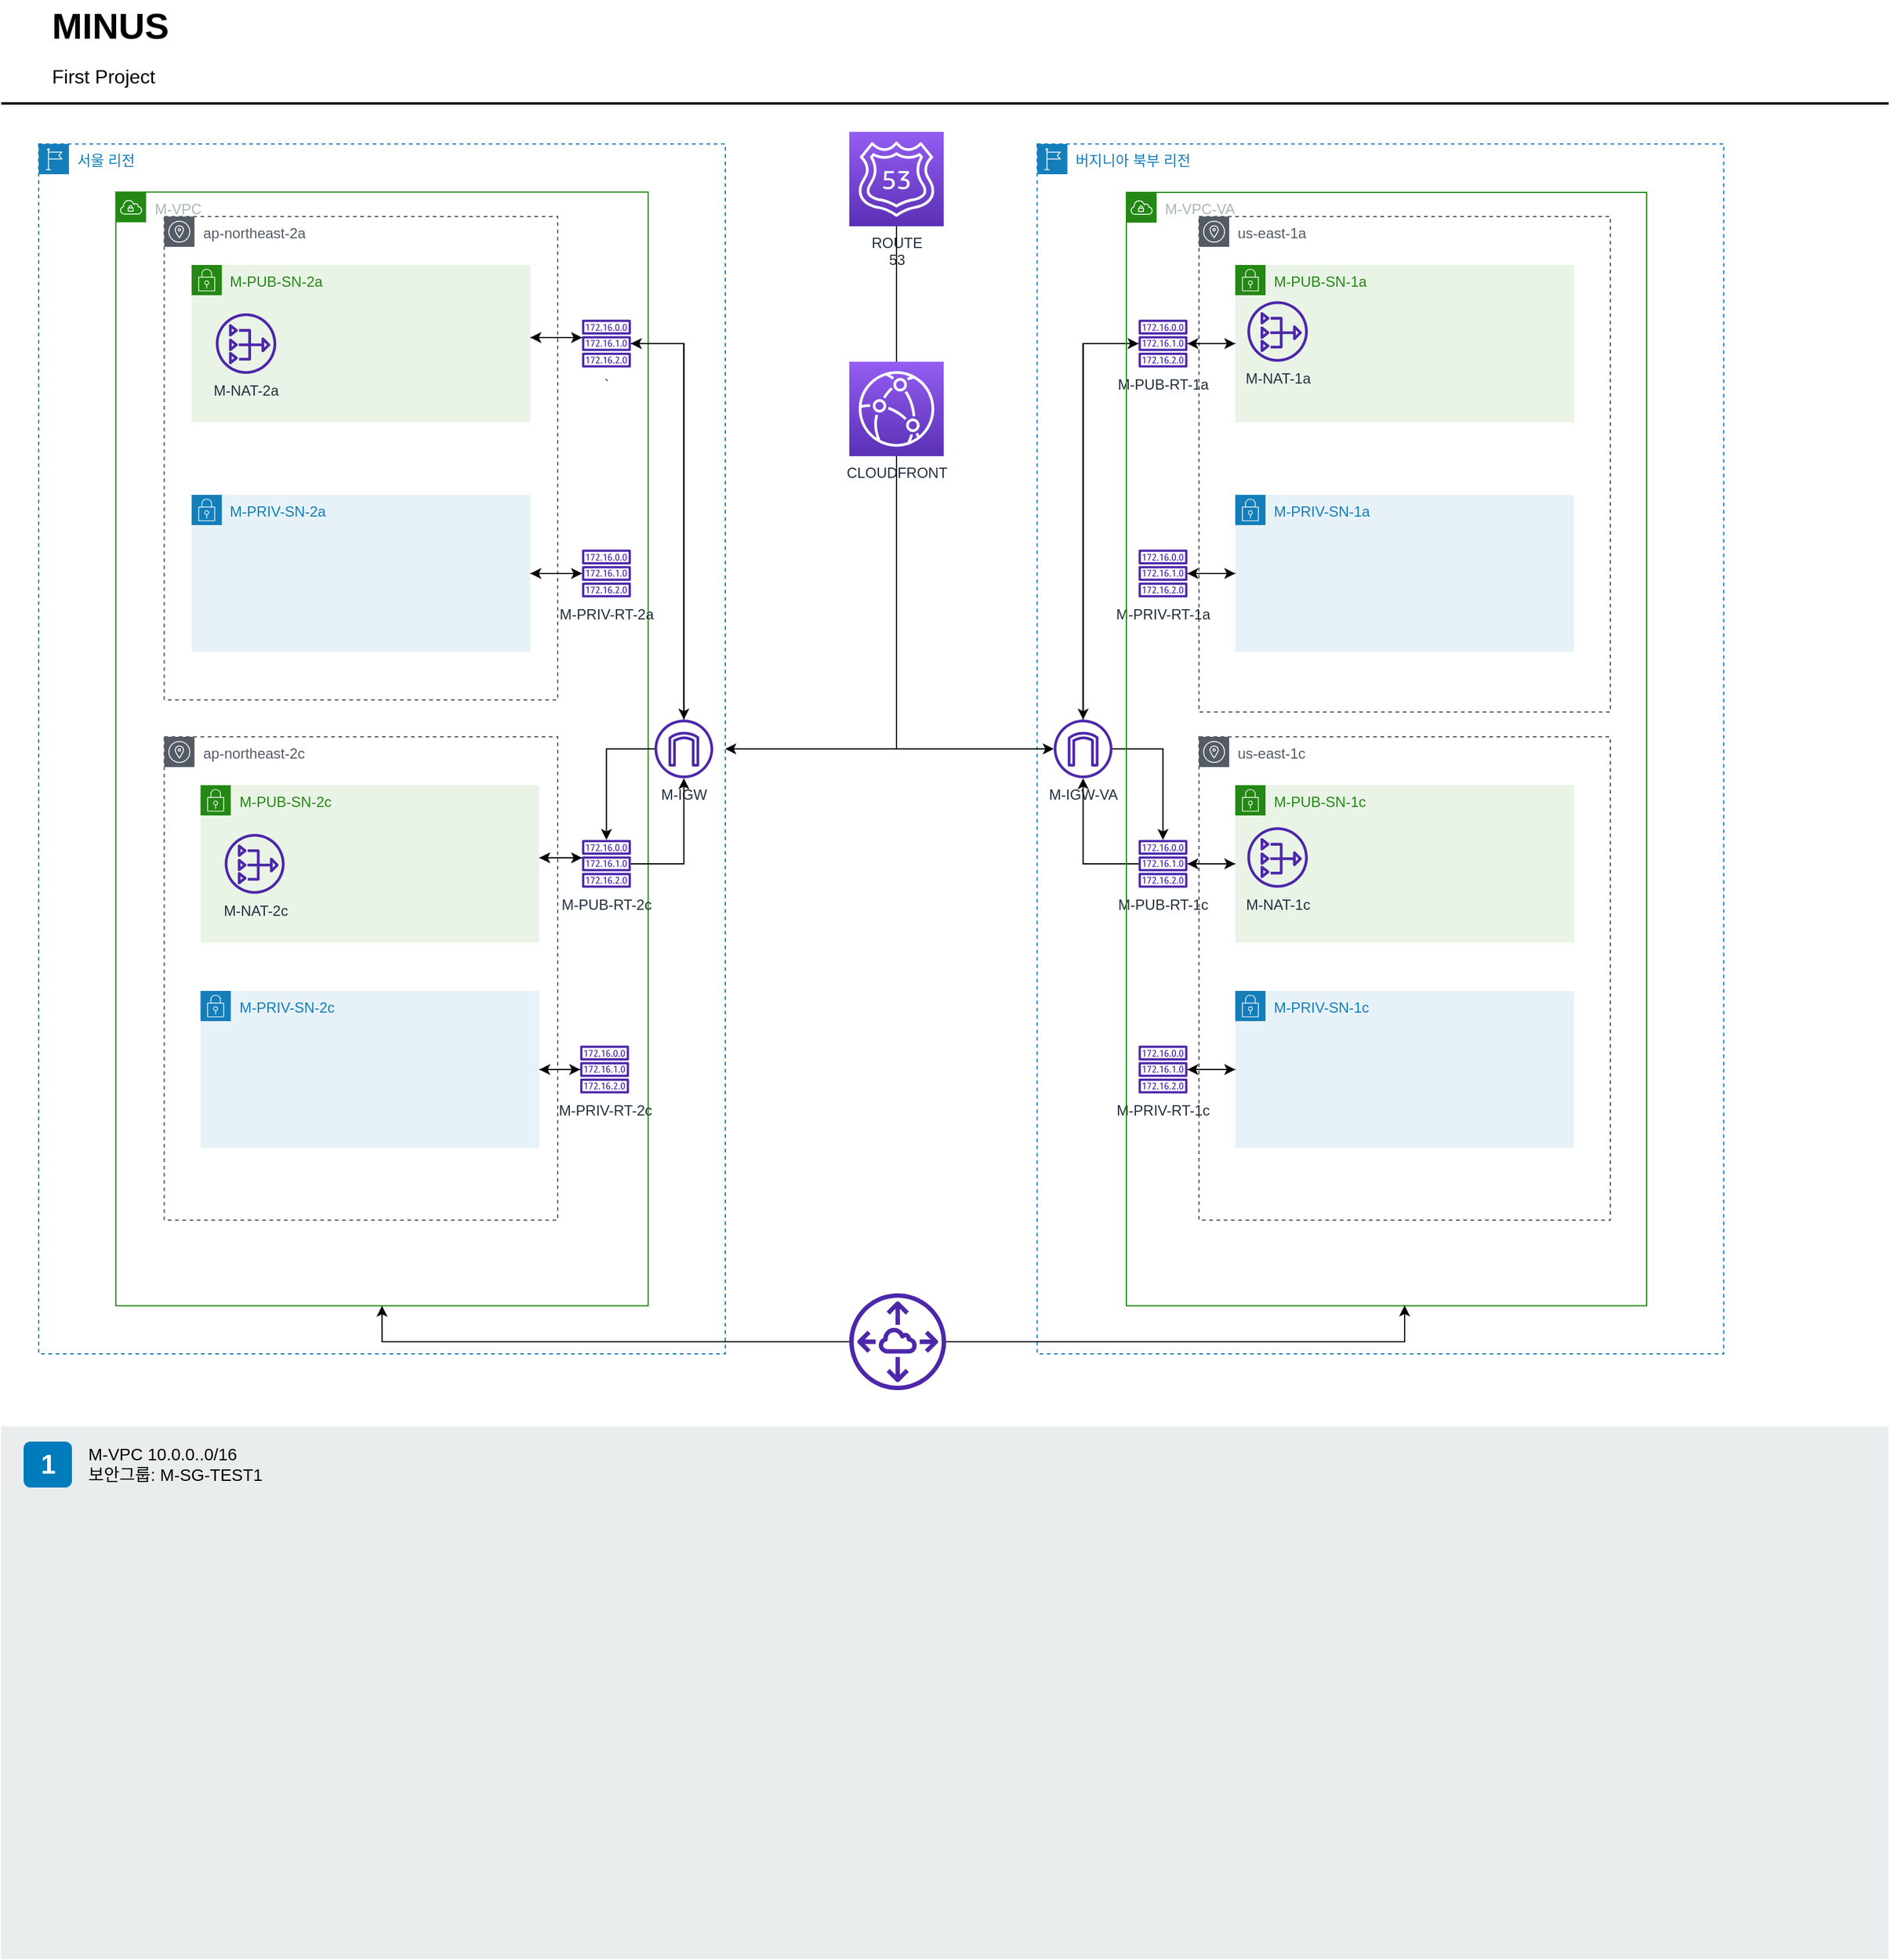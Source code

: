 <mxfile version="20.8.16" type="github">
  <diagram id="Ht1M8jgEwFfnCIfOTk4-" name="Page-1">
    <mxGraphModel dx="2300" dy="1024" grid="1" gridSize="10" guides="1" tooltips="1" connect="1" arrows="1" fold="1" page="1" pageScale="1" pageWidth="819" pageHeight="80" math="0" shadow="0">
      <root>
        <mxCell id="0" />
        <mxCell id="1" parent="0" />
        <mxCell id="S6HyDGeCNXITSf1lsvY5-5" value="us-east-1c" style="sketch=0;outlineConnect=0;gradientColor=none;html=1;whiteSpace=wrap;fontSize=12;fontStyle=0;shape=mxgraph.aws4.group;grIcon=mxgraph.aws4.group_availability_zone;strokeColor=#545B64;fillColor=none;verticalAlign=top;align=left;spacingLeft=30;fontColor=#545B64;dashed=1;movable=1;resizable=1;rotatable=1;deletable=1;editable=1;connectable=1;container=0;" parent="1" vertex="1">
          <mxGeometry x="1030" y="630" width="340" height="399.5" as="geometry" />
        </mxCell>
        <mxCell id="S6HyDGeCNXITSf1lsvY5-4" value="us-east-1a" style="sketch=0;outlineConnect=0;gradientColor=none;html=1;whiteSpace=wrap;fontSize=12;fontStyle=0;shape=mxgraph.aws4.group;grIcon=mxgraph.aws4.group_availability_zone;strokeColor=#545B64;fillColor=none;verticalAlign=top;align=left;spacingLeft=30;fontColor=#545B64;dashed=1;movable=1;resizable=1;rotatable=1;deletable=1;editable=1;connectable=1;container=0;" parent="1" vertex="1">
          <mxGeometry x="1030" y="200" width="340" height="409.5" as="geometry" />
        </mxCell>
        <mxCell id="-QjtrjUzRDEMRZ5MF8oH-46" value="" style="rounded=0;whiteSpace=wrap;html=1;fillColor=#EAEDED;fontSize=22;fontColor=#FFFFFF;strokeColor=none;labelBackgroundColor=none;" parent="1" vertex="1">
          <mxGeometry x="40" y="1200" width="1560" height="440" as="geometry" />
        </mxCell>
        <mxCell id="-QjtrjUzRDEMRZ5MF8oH-36" value="1" style="rounded=1;whiteSpace=wrap;html=1;fillColor=#007CBD;strokeColor=none;fontColor=#FFFFFF;fontStyle=1;fontSize=22;labelBackgroundColor=none;" parent="1" vertex="1">
          <mxGeometry x="58.5" y="1212.5" width="40" height="38" as="geometry" />
        </mxCell>
        <mxCell id="-QjtrjUzRDEMRZ5MF8oH-47" value="MINUS" style="text;html=1;resizable=0;points=[];autosize=1;align=left;verticalAlign=top;spacingTop=-4;fontSize=30;fontStyle=1;labelBackgroundColor=none;" parent="1" vertex="1">
          <mxGeometry x="80" y="21.5" width="120" height="40" as="geometry" />
        </mxCell>
        <mxCell id="-QjtrjUzRDEMRZ5MF8oH-48" value="First Project" style="text;html=1;resizable=0;points=[];autosize=1;align=left;verticalAlign=top;spacingTop=-4;fontSize=16;labelBackgroundColor=none;" parent="1" vertex="1">
          <mxGeometry x="80" y="71.5" width="110" height="30" as="geometry" />
        </mxCell>
        <mxCell id="SCVMTBWpLvtzJIhz15lM-1" value="" style="line;strokeWidth=2;html=1;fontSize=14;labelBackgroundColor=none;" parent="1" vertex="1">
          <mxGeometry x="40" y="101.5" width="1560" height="10" as="geometry" />
        </mxCell>
        <mxCell id="SCVMTBWpLvtzJIhz15lM-6" value="M-VPC 10.0.0..0/16&lt;br&gt;보안그룹: M-SG-TEST1" style="text;html=1;align=left;verticalAlign=top;spacingTop=-4;fontSize=14;labelBackgroundColor=none;whiteSpace=wrap;" parent="1" vertex="1">
          <mxGeometry x="110" y="1212" width="449" height="118" as="geometry" />
        </mxCell>
        <mxCell id="ZEOZU6cHf9Xsqpg2laXT-5" value="버지니아 북부 리전" style="points=[[0,0],[0.25,0],[0.5,0],[0.75,0],[1,0],[1,0.25],[1,0.5],[1,0.75],[1,1],[0.75,1],[0.5,1],[0.25,1],[0,1],[0,0.75],[0,0.5],[0,0.25]];outlineConnect=0;gradientColor=none;html=1;whiteSpace=wrap;fontSize=12;fontStyle=0;container=0;pointerEvents=0;collapsible=0;recursiveResize=0;shape=mxgraph.aws4.group;grIcon=mxgraph.aws4.group_region;strokeColor=#147EBA;fillColor=none;verticalAlign=top;align=left;spacingLeft=30;fontColor=#147EBA;dashed=1;" parent="1" vertex="1">
          <mxGeometry x="896.25" y="140" width="567.5" height="1000" as="geometry" />
        </mxCell>
        <mxCell id="S6HyDGeCNXITSf1lsvY5-72" style="edgeStyle=orthogonalEdgeStyle;rounded=0;orthogonalLoop=1;jettySize=auto;html=1;" parent="1" source="ZEOZU6cHf9Xsqpg2laXT-35" target="ZEOZU6cHf9Xsqpg2laXT-42" edge="1">
          <mxGeometry relative="1" as="geometry" />
        </mxCell>
        <mxCell id="S6HyDGeCNXITSf1lsvY5-74" style="edgeStyle=orthogonalEdgeStyle;rounded=0;orthogonalLoop=1;jettySize=auto;html=1;" parent="1" source="ZEOZU6cHf9Xsqpg2laXT-35" target="ZEOZU6cHf9Xsqpg2laXT-40" edge="1">
          <mxGeometry relative="1" as="geometry">
            <Array as="points">
              <mxPoint x="934" y="305" />
            </Array>
          </mxGeometry>
        </mxCell>
        <mxCell id="ZEOZU6cHf9Xsqpg2laXT-35" value="M-IGW-VA" style="sketch=0;outlineConnect=0;fontColor=#232F3E;gradientColor=none;fillColor=#4D27AA;strokeColor=none;dashed=0;verticalLabelPosition=bottom;verticalAlign=top;align=center;html=1;fontSize=12;fontStyle=0;aspect=fixed;pointerEvents=1;shape=mxgraph.aws4.internet_gateway;" parent="1" vertex="1">
          <mxGeometry x="910" y="615.75" width="48.5" height="48.5" as="geometry" />
        </mxCell>
        <mxCell id="ZEOZU6cHf9Xsqpg2laXT-9" value="M-VPC" style="points=[[0,0],[0.25,0],[0.5,0],[0.75,0],[1,0],[1,0.25],[1,0.5],[1,0.75],[1,1],[0.75,1],[0.5,1],[0.25,1],[0,1],[0,0.75],[0,0.5],[0,0.25]];outlineConnect=0;gradientColor=none;html=1;whiteSpace=wrap;fontSize=12;fontStyle=0;container=0;pointerEvents=0;collapsible=0;recursiveResize=0;shape=mxgraph.aws4.group;grIcon=mxgraph.aws4.group_vpc;strokeColor=#248814;fillColor=none;verticalAlign=top;align=left;spacingLeft=30;fontColor=#AAB7B8;dashed=0;" parent="1" vertex="1">
          <mxGeometry x="134.75" y="179.75" width="440" height="920.5" as="geometry" />
        </mxCell>
        <mxCell id="S6HyDGeCNXITSf1lsvY5-69" style="edgeStyle=orthogonalEdgeStyle;rounded=0;orthogonalLoop=1;jettySize=auto;html=1;" parent="1" source="S6HyDGeCNXITSf1lsvY5-18" target="ZEOZU6cHf9Xsqpg2laXT-36" edge="1">
          <mxGeometry relative="1" as="geometry">
            <Array as="points">
              <mxPoint x="604" y="305" />
            </Array>
          </mxGeometry>
        </mxCell>
        <mxCell id="S6HyDGeCNXITSf1lsvY5-70" style="edgeStyle=orthogonalEdgeStyle;rounded=0;orthogonalLoop=1;jettySize=auto;html=1;" parent="1" source="S6HyDGeCNXITSf1lsvY5-18" target="ZEOZU6cHf9Xsqpg2laXT-38" edge="1">
          <mxGeometry relative="1" as="geometry" />
        </mxCell>
        <mxCell id="S6HyDGeCNXITSf1lsvY5-18" value="M-IGW&lt;br&gt;" style="sketch=0;outlineConnect=0;fontColor=#232F3E;gradientColor=none;fillColor=#4D27AA;strokeColor=none;dashed=0;verticalLabelPosition=bottom;verticalAlign=top;align=center;html=1;fontSize=12;fontStyle=0;aspect=fixed;pointerEvents=1;shape=mxgraph.aws4.internet_gateway;" parent="1" vertex="1">
          <mxGeometry x="580" y="615.75" width="48.5" height="48.5" as="geometry" />
        </mxCell>
        <mxCell id="ZEOZU6cHf9Xsqpg2laXT-12" value="ap-northeast-2a" style="sketch=0;outlineConnect=0;gradientColor=none;html=1;whiteSpace=wrap;fontSize=12;fontStyle=0;shape=mxgraph.aws4.group;grIcon=mxgraph.aws4.group_availability_zone;strokeColor=#545B64;fillColor=none;verticalAlign=top;align=left;spacingLeft=30;fontColor=#545B64;dashed=1;movable=1;resizable=1;rotatable=1;deletable=1;editable=1;connectable=1;" parent="1" vertex="1">
          <mxGeometry x="174.745" y="200" width="325.25" height="399.5" as="geometry" />
        </mxCell>
        <mxCell id="ZEOZU6cHf9Xsqpg2laXT-19" value="M-PUB-SN-2a" style="points=[[0,0],[0.25,0],[0.5,0],[0.75,0],[1,0],[1,0.25],[1,0.5],[1,0.75],[1,1],[0.75,1],[0.5,1],[0.25,1],[0,1],[0,0.75],[0,0.5],[0,0.25]];outlineConnect=0;gradientColor=none;html=1;whiteSpace=wrap;fontSize=12;fontStyle=0;container=1;pointerEvents=0;collapsible=0;recursiveResize=0;shape=mxgraph.aws4.group;grIcon=mxgraph.aws4.group_security_group;grStroke=0;strokeColor=#248814;fillColor=#E9F3E6;verticalAlign=top;align=left;spacingLeft=30;fontColor=#248814;dashed=0;" parent="1" vertex="1">
          <mxGeometry x="197.37" y="240" width="280" height="130" as="geometry" />
        </mxCell>
        <mxCell id="ZEOZU6cHf9Xsqpg2laXT-28" value="M-NAT-2a" style="sketch=0;outlineConnect=0;fontColor=#232F3E;gradientColor=none;fillColor=#4D27AA;strokeColor=none;dashed=0;verticalLabelPosition=bottom;verticalAlign=top;align=center;html=1;fontSize=12;fontStyle=0;aspect=fixed;pointerEvents=1;shape=mxgraph.aws4.nat_gateway;" parent="ZEOZU6cHf9Xsqpg2laXT-19" vertex="1">
          <mxGeometry x="20" y="40" width="50" height="50" as="geometry" />
        </mxCell>
        <mxCell id="ZEOZU6cHf9Xsqpg2laXT-21" value="M-PRIV-SN-2a" style="points=[[0,0],[0.25,0],[0.5,0],[0.75,0],[1,0],[1,0.25],[1,0.5],[1,0.75],[1,1],[0.75,1],[0.5,1],[0.25,1],[0,1],[0,0.75],[0,0.5],[0,0.25]];outlineConnect=0;gradientColor=none;html=1;whiteSpace=wrap;fontSize=12;fontStyle=0;container=1;pointerEvents=0;collapsible=0;recursiveResize=0;shape=mxgraph.aws4.group;grIcon=mxgraph.aws4.group_security_group;grStroke=0;strokeColor=#147EBA;fillColor=#E6F2F8;verticalAlign=top;align=left;spacingLeft=30;fontColor=#147EBA;dashed=0;" parent="1" vertex="1">
          <mxGeometry x="197.37" y="430" width="280" height="130" as="geometry" />
        </mxCell>
        <mxCell id="S6HyDGeCNXITSf1lsvY5-67" style="edgeStyle=orthogonalEdgeStyle;rounded=0;orthogonalLoop=1;jettySize=auto;html=1;" parent="1" source="ZEOZU6cHf9Xsqpg2laXT-36" target="S6HyDGeCNXITSf1lsvY5-18" edge="1">
          <mxGeometry relative="1" as="geometry" />
        </mxCell>
        <mxCell id="ZEOZU6cHf9Xsqpg2laXT-36" value="`" style="sketch=0;outlineConnect=0;fontColor=#232F3E;gradientColor=none;fillColor=#4D27AA;strokeColor=none;dashed=0;verticalLabelPosition=bottom;verticalAlign=top;align=center;html=1;fontSize=12;fontStyle=0;aspect=fixed;pointerEvents=1;shape=mxgraph.aws4.route_table;" parent="1" vertex="1">
          <mxGeometry x="520" y="285.25" width="40.54" height="39.5" as="geometry" />
        </mxCell>
        <mxCell id="S6HyDGeCNXITSf1lsvY5-26" value="" style="edgeStyle=orthogonalEdgeStyle;rounded=0;orthogonalLoop=1;jettySize=auto;html=1;" parent="1" source="ZEOZU6cHf9Xsqpg2laXT-19" target="ZEOZU6cHf9Xsqpg2laXT-36" edge="1">
          <mxGeometry relative="1" as="geometry">
            <Array as="points">
              <mxPoint x="509.75" y="300" />
              <mxPoint x="509.75" y="300" />
            </Array>
          </mxGeometry>
        </mxCell>
        <mxCell id="S6HyDGeCNXITSf1lsvY5-21" style="edgeStyle=orthogonalEdgeStyle;rounded=0;orthogonalLoop=1;jettySize=auto;html=1;" parent="1" source="ZEOZU6cHf9Xsqpg2laXT-36" target="ZEOZU6cHf9Xsqpg2laXT-19" edge="1">
          <mxGeometry relative="1" as="geometry">
            <Array as="points">
              <mxPoint x="499.75" y="300" />
              <mxPoint x="499.75" y="300" />
            </Array>
          </mxGeometry>
        </mxCell>
        <mxCell id="ZEOZU6cHf9Xsqpg2laXT-37" value="M-PRIV-RT-2a" style="sketch=0;outlineConnect=0;fontColor=#232F3E;gradientColor=none;fillColor=#4D27AA;strokeColor=none;dashed=0;verticalLabelPosition=bottom;verticalAlign=top;align=center;html=1;fontSize=12;fontStyle=0;aspect=fixed;pointerEvents=1;shape=mxgraph.aws4.route_table;" parent="1" vertex="1">
          <mxGeometry x="520" y="475.25" width="40.54" height="39.5" as="geometry" />
        </mxCell>
        <mxCell id="S6HyDGeCNXITSf1lsvY5-30" value="" style="edgeStyle=orthogonalEdgeStyle;rounded=0;orthogonalLoop=1;jettySize=auto;html=1;" parent="1" source="ZEOZU6cHf9Xsqpg2laXT-21" target="ZEOZU6cHf9Xsqpg2laXT-37" edge="1">
          <mxGeometry relative="1" as="geometry">
            <Array as="points">
              <mxPoint x="500" y="495" />
              <mxPoint x="500" y="495" />
            </Array>
          </mxGeometry>
        </mxCell>
        <mxCell id="S6HyDGeCNXITSf1lsvY5-31" style="edgeStyle=orthogonalEdgeStyle;rounded=0;orthogonalLoop=1;jettySize=auto;html=1;" parent="1" source="ZEOZU6cHf9Xsqpg2laXT-37" target="ZEOZU6cHf9Xsqpg2laXT-21" edge="1">
          <mxGeometry relative="1" as="geometry">
            <mxPoint x="440" y="450" as="targetPoint" />
            <Array as="points">
              <mxPoint x="500" y="495" />
              <mxPoint x="500" y="495" />
            </Array>
          </mxGeometry>
        </mxCell>
        <mxCell id="ZEOZU6cHf9Xsqpg2laXT-16" value="ap-northeast-2c" style="sketch=0;outlineConnect=0;gradientColor=none;html=1;whiteSpace=wrap;fontSize=12;fontStyle=0;shape=mxgraph.aws4.group;grIcon=mxgraph.aws4.group_availability_zone;strokeColor=#545B64;fillColor=none;verticalAlign=top;align=left;spacingLeft=30;fontColor=#545B64;dashed=1;movable=1;resizable=1;rotatable=1;deletable=1;editable=1;connectable=1;" parent="1" vertex="1">
          <mxGeometry x="174.75" y="630" width="325.25" height="399.5" as="geometry" />
        </mxCell>
        <mxCell id="S6HyDGeCNXITSf1lsvY5-71" style="edgeStyle=orthogonalEdgeStyle;rounded=0;orthogonalLoop=1;jettySize=auto;html=1;" parent="1" source="ZEOZU6cHf9Xsqpg2laXT-38" target="S6HyDGeCNXITSf1lsvY5-18" edge="1">
          <mxGeometry relative="1" as="geometry" />
        </mxCell>
        <mxCell id="ZEOZU6cHf9Xsqpg2laXT-38" value="M-PUB-RT-2c" style="sketch=0;outlineConnect=0;fontColor=#232F3E;gradientColor=none;fillColor=#4D27AA;strokeColor=none;dashed=0;verticalLabelPosition=bottom;verticalAlign=top;align=center;html=1;fontSize=12;fontStyle=0;aspect=fixed;pointerEvents=1;shape=mxgraph.aws4.route_table;" parent="1" vertex="1">
          <mxGeometry x="520" y="715.25" width="40.54" height="39.5" as="geometry" />
        </mxCell>
        <mxCell id="ZEOZU6cHf9Xsqpg2laXT-39" value="M-PRIV-RT-2c" style="sketch=0;outlineConnect=0;fontColor=#232F3E;gradientColor=none;fillColor=#4D27AA;strokeColor=none;dashed=0;verticalLabelPosition=bottom;verticalAlign=top;align=center;html=1;fontSize=12;fontStyle=0;aspect=fixed;pointerEvents=1;shape=mxgraph.aws4.route_table;" parent="1" vertex="1">
          <mxGeometry x="518.46" y="885.25" width="40.54" height="39.5" as="geometry" />
        </mxCell>
        <mxCell id="S6HyDGeCNXITSf1lsvY5-24" style="edgeStyle=orthogonalEdgeStyle;rounded=0;orthogonalLoop=1;jettySize=auto;html=1;" parent="1" source="ZEOZU6cHf9Xsqpg2laXT-39" target="ZEOZU6cHf9Xsqpg2laXT-23" edge="1">
          <mxGeometry relative="1" as="geometry">
            <Array as="points">
              <mxPoint x="490" y="905" />
              <mxPoint x="490" y="905" />
            </Array>
          </mxGeometry>
        </mxCell>
        <mxCell id="S6HyDGeCNXITSf1lsvY5-34" value="" style="edgeStyle=orthogonalEdgeStyle;rounded=0;orthogonalLoop=1;jettySize=auto;html=1;" parent="1" source="S6HyDGeCNXITSf1lsvY5-36" target="ZEOZU6cHf9Xsqpg2laXT-38" edge="1">
          <mxGeometry relative="1" as="geometry">
            <mxPoint x="490" y="770" as="sourcePoint" />
            <Array as="points">
              <mxPoint x="510" y="730" />
              <mxPoint x="510" y="730" />
            </Array>
          </mxGeometry>
        </mxCell>
        <mxCell id="S6HyDGeCNXITSf1lsvY5-23" style="edgeStyle=orthogonalEdgeStyle;rounded=0;orthogonalLoop=1;jettySize=auto;html=1;" parent="1" source="ZEOZU6cHf9Xsqpg2laXT-38" target="S6HyDGeCNXITSf1lsvY5-36" edge="1">
          <mxGeometry relative="1" as="geometry">
            <mxPoint x="440" y="750" as="targetPoint" />
            <Array as="points">
              <mxPoint x="510" y="730" />
              <mxPoint x="510" y="730" />
            </Array>
          </mxGeometry>
        </mxCell>
        <mxCell id="S6HyDGeCNXITSf1lsvY5-60" style="edgeStyle=orthogonalEdgeStyle;rounded=0;orthogonalLoop=1;jettySize=auto;html=1;" parent="1" source="ZEOZU6cHf9Xsqpg2laXT-40" target="S6HyDGeCNXITSf1lsvY5-6" edge="1">
          <mxGeometry relative="1" as="geometry" />
        </mxCell>
        <mxCell id="S6HyDGeCNXITSf1lsvY5-75" style="edgeStyle=orthogonalEdgeStyle;rounded=0;orthogonalLoop=1;jettySize=auto;html=1;" parent="1" source="ZEOZU6cHf9Xsqpg2laXT-40" target="ZEOZU6cHf9Xsqpg2laXT-35" edge="1">
          <mxGeometry relative="1" as="geometry" />
        </mxCell>
        <mxCell id="ZEOZU6cHf9Xsqpg2laXT-40" value="M-PUB-RT-1a" style="sketch=0;outlineConnect=0;fontColor=#232F3E;gradientColor=none;fillColor=#4D27AA;strokeColor=none;dashed=0;verticalLabelPosition=bottom;verticalAlign=top;align=center;html=1;fontSize=12;fontStyle=0;aspect=fixed;pointerEvents=1;shape=mxgraph.aws4.route_table;movable=1;resizable=1;rotatable=1;deletable=1;editable=1;connectable=1;container=0;" parent="1" vertex="1">
          <mxGeometry x="980" y="285.25" width="40.54" height="39.5" as="geometry" />
        </mxCell>
        <mxCell id="S6HyDGeCNXITSf1lsvY5-57" value="" style="edgeStyle=orthogonalEdgeStyle;rounded=0;orthogonalLoop=1;jettySize=auto;html=1;" parent="1" source="ZEOZU6cHf9Xsqpg2laXT-41" target="S6HyDGeCNXITSf1lsvY5-8" edge="1">
          <mxGeometry relative="1" as="geometry" />
        </mxCell>
        <mxCell id="ZEOZU6cHf9Xsqpg2laXT-41" value="M-PRIV-RT-1a" style="sketch=0;outlineConnect=0;fontColor=#232F3E;gradientColor=none;fillColor=#4D27AA;strokeColor=none;dashed=0;verticalLabelPosition=bottom;verticalAlign=top;align=center;html=1;fontSize=12;fontStyle=0;aspect=fixed;pointerEvents=1;shape=mxgraph.aws4.route_table;movable=1;resizable=1;rotatable=1;deletable=1;editable=1;connectable=1;container=0;" parent="1" vertex="1">
          <mxGeometry x="980" y="475.25" width="40.54" height="39.5" as="geometry" />
        </mxCell>
        <mxCell id="S6HyDGeCNXITSf1lsvY5-54" value="" style="edgeStyle=orthogonalEdgeStyle;rounded=0;orthogonalLoop=1;jettySize=auto;html=1;" parent="1" source="ZEOZU6cHf9Xsqpg2laXT-42" target="S6HyDGeCNXITSf1lsvY5-9" edge="1">
          <mxGeometry relative="1" as="geometry" />
        </mxCell>
        <mxCell id="S6HyDGeCNXITSf1lsvY5-73" style="edgeStyle=orthogonalEdgeStyle;rounded=0;orthogonalLoop=1;jettySize=auto;html=1;" parent="1" source="ZEOZU6cHf9Xsqpg2laXT-42" target="ZEOZU6cHf9Xsqpg2laXT-35" edge="1">
          <mxGeometry relative="1" as="geometry" />
        </mxCell>
        <mxCell id="ZEOZU6cHf9Xsqpg2laXT-42" value="M-PUB-RT-1c" style="sketch=0;outlineConnect=0;fontColor=#232F3E;gradientColor=none;fillColor=#4D27AA;strokeColor=none;dashed=0;verticalLabelPosition=bottom;verticalAlign=top;align=center;html=1;fontSize=12;fontStyle=0;aspect=fixed;pointerEvents=1;shape=mxgraph.aws4.route_table;movable=1;resizable=1;rotatable=1;deletable=1;editable=1;connectable=1;container=0;" parent="1" vertex="1">
          <mxGeometry x="980" y="715.25" width="40.54" height="39.5" as="geometry" />
        </mxCell>
        <mxCell id="S6HyDGeCNXITSf1lsvY5-47" value="" style="edgeStyle=orthogonalEdgeStyle;rounded=0;orthogonalLoop=1;jettySize=auto;html=1;" parent="1" source="ZEOZU6cHf9Xsqpg2laXT-43" target="S6HyDGeCNXITSf1lsvY5-10" edge="1">
          <mxGeometry relative="1" as="geometry" />
        </mxCell>
        <mxCell id="ZEOZU6cHf9Xsqpg2laXT-43" value="M-PRIV-RT-1c" style="sketch=0;outlineConnect=0;fontColor=#232F3E;gradientColor=none;fillColor=#4D27AA;strokeColor=none;dashed=0;verticalLabelPosition=bottom;verticalAlign=top;align=center;html=1;fontSize=12;fontStyle=0;aspect=fixed;pointerEvents=1;shape=mxgraph.aws4.route_table;movable=1;resizable=1;rotatable=1;deletable=1;editable=1;connectable=1;container=0;" parent="1" vertex="1">
          <mxGeometry x="980" y="885.25" width="40.54" height="39.5" as="geometry" />
        </mxCell>
        <mxCell id="S6HyDGeCNXITSf1lsvY5-3" value="M-VPC-VA" style="points=[[0,0],[0.25,0],[0.5,0],[0.75,0],[1,0],[1,0.25],[1,0.5],[1,0.75],[1,1],[0.75,1],[0.5,1],[0.25,1],[0,1],[0,0.75],[0,0.5],[0,0.25]];outlineConnect=0;gradientColor=none;html=1;whiteSpace=wrap;fontSize=12;fontStyle=0;container=0;pointerEvents=0;collapsible=0;recursiveResize=0;shape=mxgraph.aws4.group;grIcon=mxgraph.aws4.group_vpc;strokeColor=#248814;fillColor=none;verticalAlign=top;align=left;spacingLeft=30;fontColor=#AAB7B8;dashed=0;movable=1;resizable=1;rotatable=1;deletable=1;editable=1;connectable=1;" parent="1" vertex="1">
          <mxGeometry x="970" y="180" width="430" height="920.25" as="geometry" />
        </mxCell>
        <mxCell id="S6HyDGeCNXITSf1lsvY5-58" value="" style="edgeStyle=orthogonalEdgeStyle;rounded=0;orthogonalLoop=1;jettySize=auto;html=1;" parent="1" source="S6HyDGeCNXITSf1lsvY5-8" target="ZEOZU6cHf9Xsqpg2laXT-41" edge="1">
          <mxGeometry relative="1" as="geometry" />
        </mxCell>
        <mxCell id="S6HyDGeCNXITSf1lsvY5-8" value="M-PRIV-SN-1a" style="points=[[0,0],[0.25,0],[0.5,0],[0.75,0],[1,0],[1,0.25],[1,0.5],[1,0.75],[1,1],[0.75,1],[0.5,1],[0.25,1],[0,1],[0,0.75],[0,0.5],[0,0.25]];outlineConnect=0;gradientColor=none;html=1;whiteSpace=wrap;fontSize=12;fontStyle=0;container=0;pointerEvents=0;collapsible=0;recursiveResize=0;shape=mxgraph.aws4.group;grIcon=mxgraph.aws4.group_security_group;grStroke=0;strokeColor=#147EBA;fillColor=#E6F2F8;verticalAlign=top;align=left;spacingLeft=30;fontColor=#147EBA;dashed=0;movable=1;resizable=1;rotatable=1;deletable=1;editable=1;connectable=1;" parent="1" vertex="1">
          <mxGeometry x="1060" y="430" width="280" height="130" as="geometry" />
        </mxCell>
        <mxCell id="S6HyDGeCNXITSf1lsvY5-55" value="" style="edgeStyle=orthogonalEdgeStyle;rounded=0;orthogonalLoop=1;jettySize=auto;html=1;" parent="1" source="S6HyDGeCNXITSf1lsvY5-9" target="ZEOZU6cHf9Xsqpg2laXT-42" edge="1">
          <mxGeometry relative="1" as="geometry" />
        </mxCell>
        <mxCell id="S6HyDGeCNXITSf1lsvY5-9" value="M-PUB-SN-1c" style="points=[[0,0],[0.25,0],[0.5,0],[0.75,0],[1,0],[1,0.25],[1,0.5],[1,0.75],[1,1],[0.75,1],[0.5,1],[0.25,1],[0,1],[0,0.75],[0,0.5],[0,0.25]];outlineConnect=0;gradientColor=none;html=1;whiteSpace=wrap;fontSize=12;fontStyle=0;container=0;pointerEvents=0;collapsible=0;recursiveResize=0;shape=mxgraph.aws4.group;grIcon=mxgraph.aws4.group_security_group;grStroke=0;strokeColor=#248814;fillColor=#E9F3E6;verticalAlign=top;align=left;spacingLeft=30;fontColor=#248814;dashed=0;movable=1;resizable=1;rotatable=1;deletable=1;editable=1;connectable=1;" parent="1" vertex="1">
          <mxGeometry x="1060" y="670" width="280" height="130" as="geometry" />
        </mxCell>
        <mxCell id="S6HyDGeCNXITSf1lsvY5-48" value="" style="edgeStyle=orthogonalEdgeStyle;rounded=0;orthogonalLoop=1;jettySize=auto;html=1;" parent="1" source="S6HyDGeCNXITSf1lsvY5-10" target="ZEOZU6cHf9Xsqpg2laXT-43" edge="1">
          <mxGeometry relative="1" as="geometry" />
        </mxCell>
        <mxCell id="S6HyDGeCNXITSf1lsvY5-10" value="M-PRIV-SN-1c" style="points=[[0,0],[0.25,0],[0.5,0],[0.75,0],[1,0],[1,0.25],[1,0.5],[1,0.75],[1,1],[0.75,1],[0.5,1],[0.25,1],[0,1],[0,0.75],[0,0.5],[0,0.25]];outlineConnect=0;gradientColor=none;html=1;whiteSpace=wrap;fontSize=12;fontStyle=0;container=0;pointerEvents=0;collapsible=0;recursiveResize=0;shape=mxgraph.aws4.group;grIcon=mxgraph.aws4.group_security_group;grStroke=0;strokeColor=#147EBA;fillColor=#E6F2F8;verticalAlign=top;align=left;spacingLeft=30;fontColor=#147EBA;dashed=0;movable=1;resizable=1;rotatable=1;deletable=1;editable=1;connectable=1;" parent="1" vertex="1">
          <mxGeometry x="1060" y="840" width="280" height="130" as="geometry" />
        </mxCell>
        <mxCell id="S6HyDGeCNXITSf1lsvY5-11" value="M-NAT-1c" style="sketch=0;outlineConnect=0;fontColor=#232F3E;gradientColor=none;fillColor=#4D27AA;strokeColor=none;dashed=0;verticalLabelPosition=bottom;verticalAlign=top;align=center;html=1;fontSize=12;fontStyle=0;aspect=fixed;pointerEvents=1;shape=mxgraph.aws4.nat_gateway;movable=1;resizable=1;rotatable=1;deletable=1;editable=1;connectable=1;container=0;" parent="1" vertex="1">
          <mxGeometry x="1070" y="704.75" width="50" height="50" as="geometry" />
        </mxCell>
        <mxCell id="S6HyDGeCNXITSf1lsvY5-61" value="" style="edgeStyle=orthogonalEdgeStyle;rounded=0;orthogonalLoop=1;jettySize=auto;html=1;" parent="1" source="S6HyDGeCNXITSf1lsvY5-6" target="ZEOZU6cHf9Xsqpg2laXT-40" edge="1">
          <mxGeometry relative="1" as="geometry" />
        </mxCell>
        <mxCell id="S6HyDGeCNXITSf1lsvY5-6" value="M-PUB-SN-1a" style="points=[[0,0],[0.25,0],[0.5,0],[0.75,0],[1,0],[1,0.25],[1,0.5],[1,0.75],[1,1],[0.75,1],[0.5,1],[0.25,1],[0,1],[0,0.75],[0,0.5],[0,0.25]];outlineConnect=0;gradientColor=none;html=1;whiteSpace=wrap;fontSize=12;fontStyle=0;container=0;pointerEvents=0;collapsible=0;recursiveResize=0;shape=mxgraph.aws4.group;grIcon=mxgraph.aws4.group_security_group;grStroke=0;strokeColor=#248814;fillColor=#E9F3E6;verticalAlign=top;align=left;spacingLeft=30;fontColor=#248814;dashed=0;movable=1;resizable=1;rotatable=1;deletable=1;editable=1;connectable=1;" parent="1" vertex="1">
          <mxGeometry x="1060" y="240" width="280" height="130" as="geometry" />
        </mxCell>
        <mxCell id="S6HyDGeCNXITSf1lsvY5-7" value="M-NAT-1a" style="sketch=0;outlineConnect=0;fontColor=#232F3E;gradientColor=none;fillColor=#4D27AA;strokeColor=none;dashed=0;verticalLabelPosition=bottom;verticalAlign=top;align=center;html=1;fontSize=12;fontStyle=0;aspect=fixed;pointerEvents=1;shape=mxgraph.aws4.nat_gateway;movable=1;resizable=1;rotatable=1;deletable=1;editable=1;connectable=1;container=0;" parent="1" vertex="1">
          <mxGeometry x="1070" y="270" width="50" height="50" as="geometry" />
        </mxCell>
        <mxCell id="S6HyDGeCNXITSf1lsvY5-46" value="서울 리전" style="points=[[0,0],[0.25,0],[0.5,0],[0.75,0],[1,0],[1,0.25],[1,0.5],[1,0.75],[1,1],[0.75,1],[0.5,1],[0.25,1],[0,1],[0,0.75],[0,0.5],[0,0.25]];outlineConnect=0;gradientColor=none;html=1;whiteSpace=wrap;fontSize=12;fontStyle=0;container=0;pointerEvents=0;collapsible=0;recursiveResize=0;shape=mxgraph.aws4.group;grIcon=mxgraph.aws4.group_region;strokeColor=#147EBA;fillColor=none;verticalAlign=top;align=left;spacingLeft=30;fontColor=#147EBA;dashed=1;" parent="1" vertex="1">
          <mxGeometry x="71" y="140" width="567.5" height="1000" as="geometry" />
        </mxCell>
        <mxCell id="S6HyDGeCNXITSf1lsvY5-49" value="" style="edgeStyle=orthogonalEdgeStyle;rounded=0;orthogonalLoop=1;jettySize=auto;html=1;" parent="1" source="ZEOZU6cHf9Xsqpg2laXT-23" target="ZEOZU6cHf9Xsqpg2laXT-39" edge="1">
          <mxGeometry relative="1" as="geometry" />
        </mxCell>
        <mxCell id="ZEOZU6cHf9Xsqpg2laXT-23" value="M-PRIV-SN-2c" style="points=[[0,0],[0.25,0],[0.5,0],[0.75,0],[1,0],[1,0.25],[1,0.5],[1,0.75],[1,1],[0.75,1],[0.5,1],[0.25,1],[0,1],[0,0.75],[0,0.5],[0,0.25]];outlineConnect=0;gradientColor=none;html=1;whiteSpace=wrap;fontSize=12;fontStyle=0;container=1;pointerEvents=0;collapsible=0;recursiveResize=0;shape=mxgraph.aws4.group;grIcon=mxgraph.aws4.group_security_group;grStroke=0;strokeColor=#147EBA;fillColor=#E6F2F8;verticalAlign=top;align=left;spacingLeft=30;fontColor=#147EBA;dashed=0;" parent="1" vertex="1">
          <mxGeometry x="204.75" y="840" width="280" height="130" as="geometry" />
        </mxCell>
        <mxCell id="S6HyDGeCNXITSf1lsvY5-36" value="M-PUB-SN-2c" style="points=[[0,0],[0.25,0],[0.5,0],[0.75,0],[1,0],[1,0.25],[1,0.5],[1,0.75],[1,1],[0.75,1],[0.5,1],[0.25,1],[0,1],[0,0.75],[0,0.5],[0,0.25]];outlineConnect=0;gradientColor=none;html=1;whiteSpace=wrap;fontSize=12;fontStyle=0;container=1;pointerEvents=0;collapsible=0;recursiveResize=0;shape=mxgraph.aws4.group;grIcon=mxgraph.aws4.group_security_group;grStroke=0;strokeColor=#248814;fillColor=#E9F3E6;verticalAlign=top;align=left;spacingLeft=30;fontColor=#248814;dashed=0;" parent="ZEOZU6cHf9Xsqpg2laXT-23" vertex="1">
          <mxGeometry y="-170" width="280" height="130" as="geometry" />
        </mxCell>
        <mxCell id="S6HyDGeCNXITSf1lsvY5-37" value="M-NAT-2c" style="sketch=0;outlineConnect=0;fontColor=#232F3E;gradientColor=none;fillColor=#4D27AA;strokeColor=none;dashed=0;verticalLabelPosition=bottom;verticalAlign=top;align=center;html=1;fontSize=12;fontStyle=0;aspect=fixed;pointerEvents=1;shape=mxgraph.aws4.nat_gateway;" parent="S6HyDGeCNXITSf1lsvY5-36" vertex="1">
          <mxGeometry x="20" y="40.25" width="49.5" height="49.5" as="geometry" />
        </mxCell>
        <mxCell id="Pg392TmGajCCZg2bpU4U-3" style="edgeStyle=orthogonalEdgeStyle;rounded=0;orthogonalLoop=1;jettySize=auto;html=2;startArrow=none;" edge="1" parent="1" source="Pg392TmGajCCZg2bpU4U-5" target="ZEOZU6cHf9Xsqpg2laXT-35">
          <mxGeometry relative="1" as="geometry">
            <Array as="points">
              <mxPoint x="780" y="640" />
            </Array>
          </mxGeometry>
        </mxCell>
        <mxCell id="Pg392TmGajCCZg2bpU4U-1" value="ROUTE &lt;br&gt;53" style="sketch=0;points=[[0,0,0],[0.25,0,0],[0.5,0,0],[0.75,0,0],[1,0,0],[0,1,0],[0.25,1,0],[0.5,1,0],[0.75,1,0],[1,1,0],[0,0.25,0],[0,0.5,0],[0,0.75,0],[1,0.25,0],[1,0.5,0],[1,0.75,0]];outlineConnect=0;fontColor=#232F3E;gradientColor=#945DF2;gradientDirection=north;fillColor=#5A30B5;strokeColor=#ffffff;dashed=0;verticalLabelPosition=bottom;verticalAlign=top;align=center;html=1;fontSize=12;fontStyle=0;aspect=fixed;shape=mxgraph.aws4.resourceIcon;resIcon=mxgraph.aws4.route_53;" vertex="1" parent="1">
          <mxGeometry x="741" y="130" width="78" height="78" as="geometry" />
        </mxCell>
        <mxCell id="Pg392TmGajCCZg2bpU4U-4" value="" style="edgeStyle=orthogonalEdgeStyle;rounded=0;orthogonalLoop=1;jettySize=auto;html=2;endArrow=none;" edge="1" parent="1" source="Pg392TmGajCCZg2bpU4U-1" target="Pg392TmGajCCZg2bpU4U-5">
          <mxGeometry relative="1" as="geometry">
            <mxPoint x="780.059" y="208.0" as="sourcePoint" />
            <mxPoint x="934.059" y="615.751" as="targetPoint" />
            <Array as="points" />
          </mxGeometry>
        </mxCell>
        <mxCell id="Pg392TmGajCCZg2bpU4U-11" style="edgeStyle=orthogonalEdgeStyle;rounded=0;orthogonalLoop=1;jettySize=auto;html=1;entryX=1;entryY=0.5;entryDx=0;entryDy=0;" edge="1" parent="1" source="Pg392TmGajCCZg2bpU4U-5" target="S6HyDGeCNXITSf1lsvY5-46">
          <mxGeometry relative="1" as="geometry">
            <Array as="points">
              <mxPoint x="780" y="640" />
            </Array>
          </mxGeometry>
        </mxCell>
        <mxCell id="Pg392TmGajCCZg2bpU4U-5" value="CLOUDFRONT" style="sketch=0;points=[[0,0,0],[0.25,0,0],[0.5,0,0],[0.75,0,0],[1,0,0],[0,1,0],[0.25,1,0],[0.5,1,0],[0.75,1,0],[1,1,0],[0,0.25,0],[0,0.5,0],[0,0.75,0],[1,0.25,0],[1,0.5,0],[1,0.75,0]];outlineConnect=0;fontColor=#232F3E;gradientColor=#945DF2;gradientDirection=north;fillColor=#5A30B5;strokeColor=#ffffff;dashed=0;verticalLabelPosition=bottom;verticalAlign=top;align=center;html=1;fontSize=12;fontStyle=0;aspect=fixed;shape=mxgraph.aws4.resourceIcon;resIcon=mxgraph.aws4.cloudfront;" vertex="1" parent="1">
          <mxGeometry x="741" y="320" width="78" height="78" as="geometry" />
        </mxCell>
        <mxCell id="Pg392TmGajCCZg2bpU4U-16" style="edgeStyle=orthogonalEdgeStyle;rounded=0;orthogonalLoop=1;jettySize=auto;html=1;entryX=0.5;entryY=1;entryDx=0;entryDy=0;" edge="1" parent="1" source="Pg392TmGajCCZg2bpU4U-12" target="ZEOZU6cHf9Xsqpg2laXT-9">
          <mxGeometry relative="1" as="geometry" />
        </mxCell>
        <mxCell id="Pg392TmGajCCZg2bpU4U-17" style="edgeStyle=orthogonalEdgeStyle;rounded=0;orthogonalLoop=1;jettySize=auto;html=1;" edge="1" parent="1" source="Pg392TmGajCCZg2bpU4U-12">
          <mxGeometry relative="1" as="geometry">
            <mxPoint x="1200" y="1100" as="targetPoint" />
            <Array as="points">
              <mxPoint x="1200" y="1130" />
            </Array>
          </mxGeometry>
        </mxCell>
        <mxCell id="Pg392TmGajCCZg2bpU4U-12" value="" style="sketch=0;outlineConnect=0;fontColor=#232F3E;gradientColor=none;fillColor=#4D27AA;strokeColor=none;dashed=0;verticalLabelPosition=bottom;verticalAlign=top;align=center;html=1;fontSize=12;fontStyle=0;aspect=fixed;pointerEvents=1;shape=mxgraph.aws4.peering;" vertex="1" parent="1">
          <mxGeometry x="741" y="1090" width="80" height="80" as="geometry" />
        </mxCell>
      </root>
    </mxGraphModel>
  </diagram>
</mxfile>
